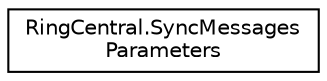 digraph "Graphical Class Hierarchy"
{
 // LATEX_PDF_SIZE
  edge [fontname="Helvetica",fontsize="10",labelfontname="Helvetica",labelfontsize="10"];
  node [fontname="Helvetica",fontsize="10",shape=record];
  rankdir="LR";
  Node0 [label="RingCentral.SyncMessages\lParameters",height=0.2,width=0.4,color="black", fillcolor="white", style="filled",URL="$classRingCentral_1_1SyncMessagesParameters.html",tooltip="Query parameters for operation syncMessages"];
}
